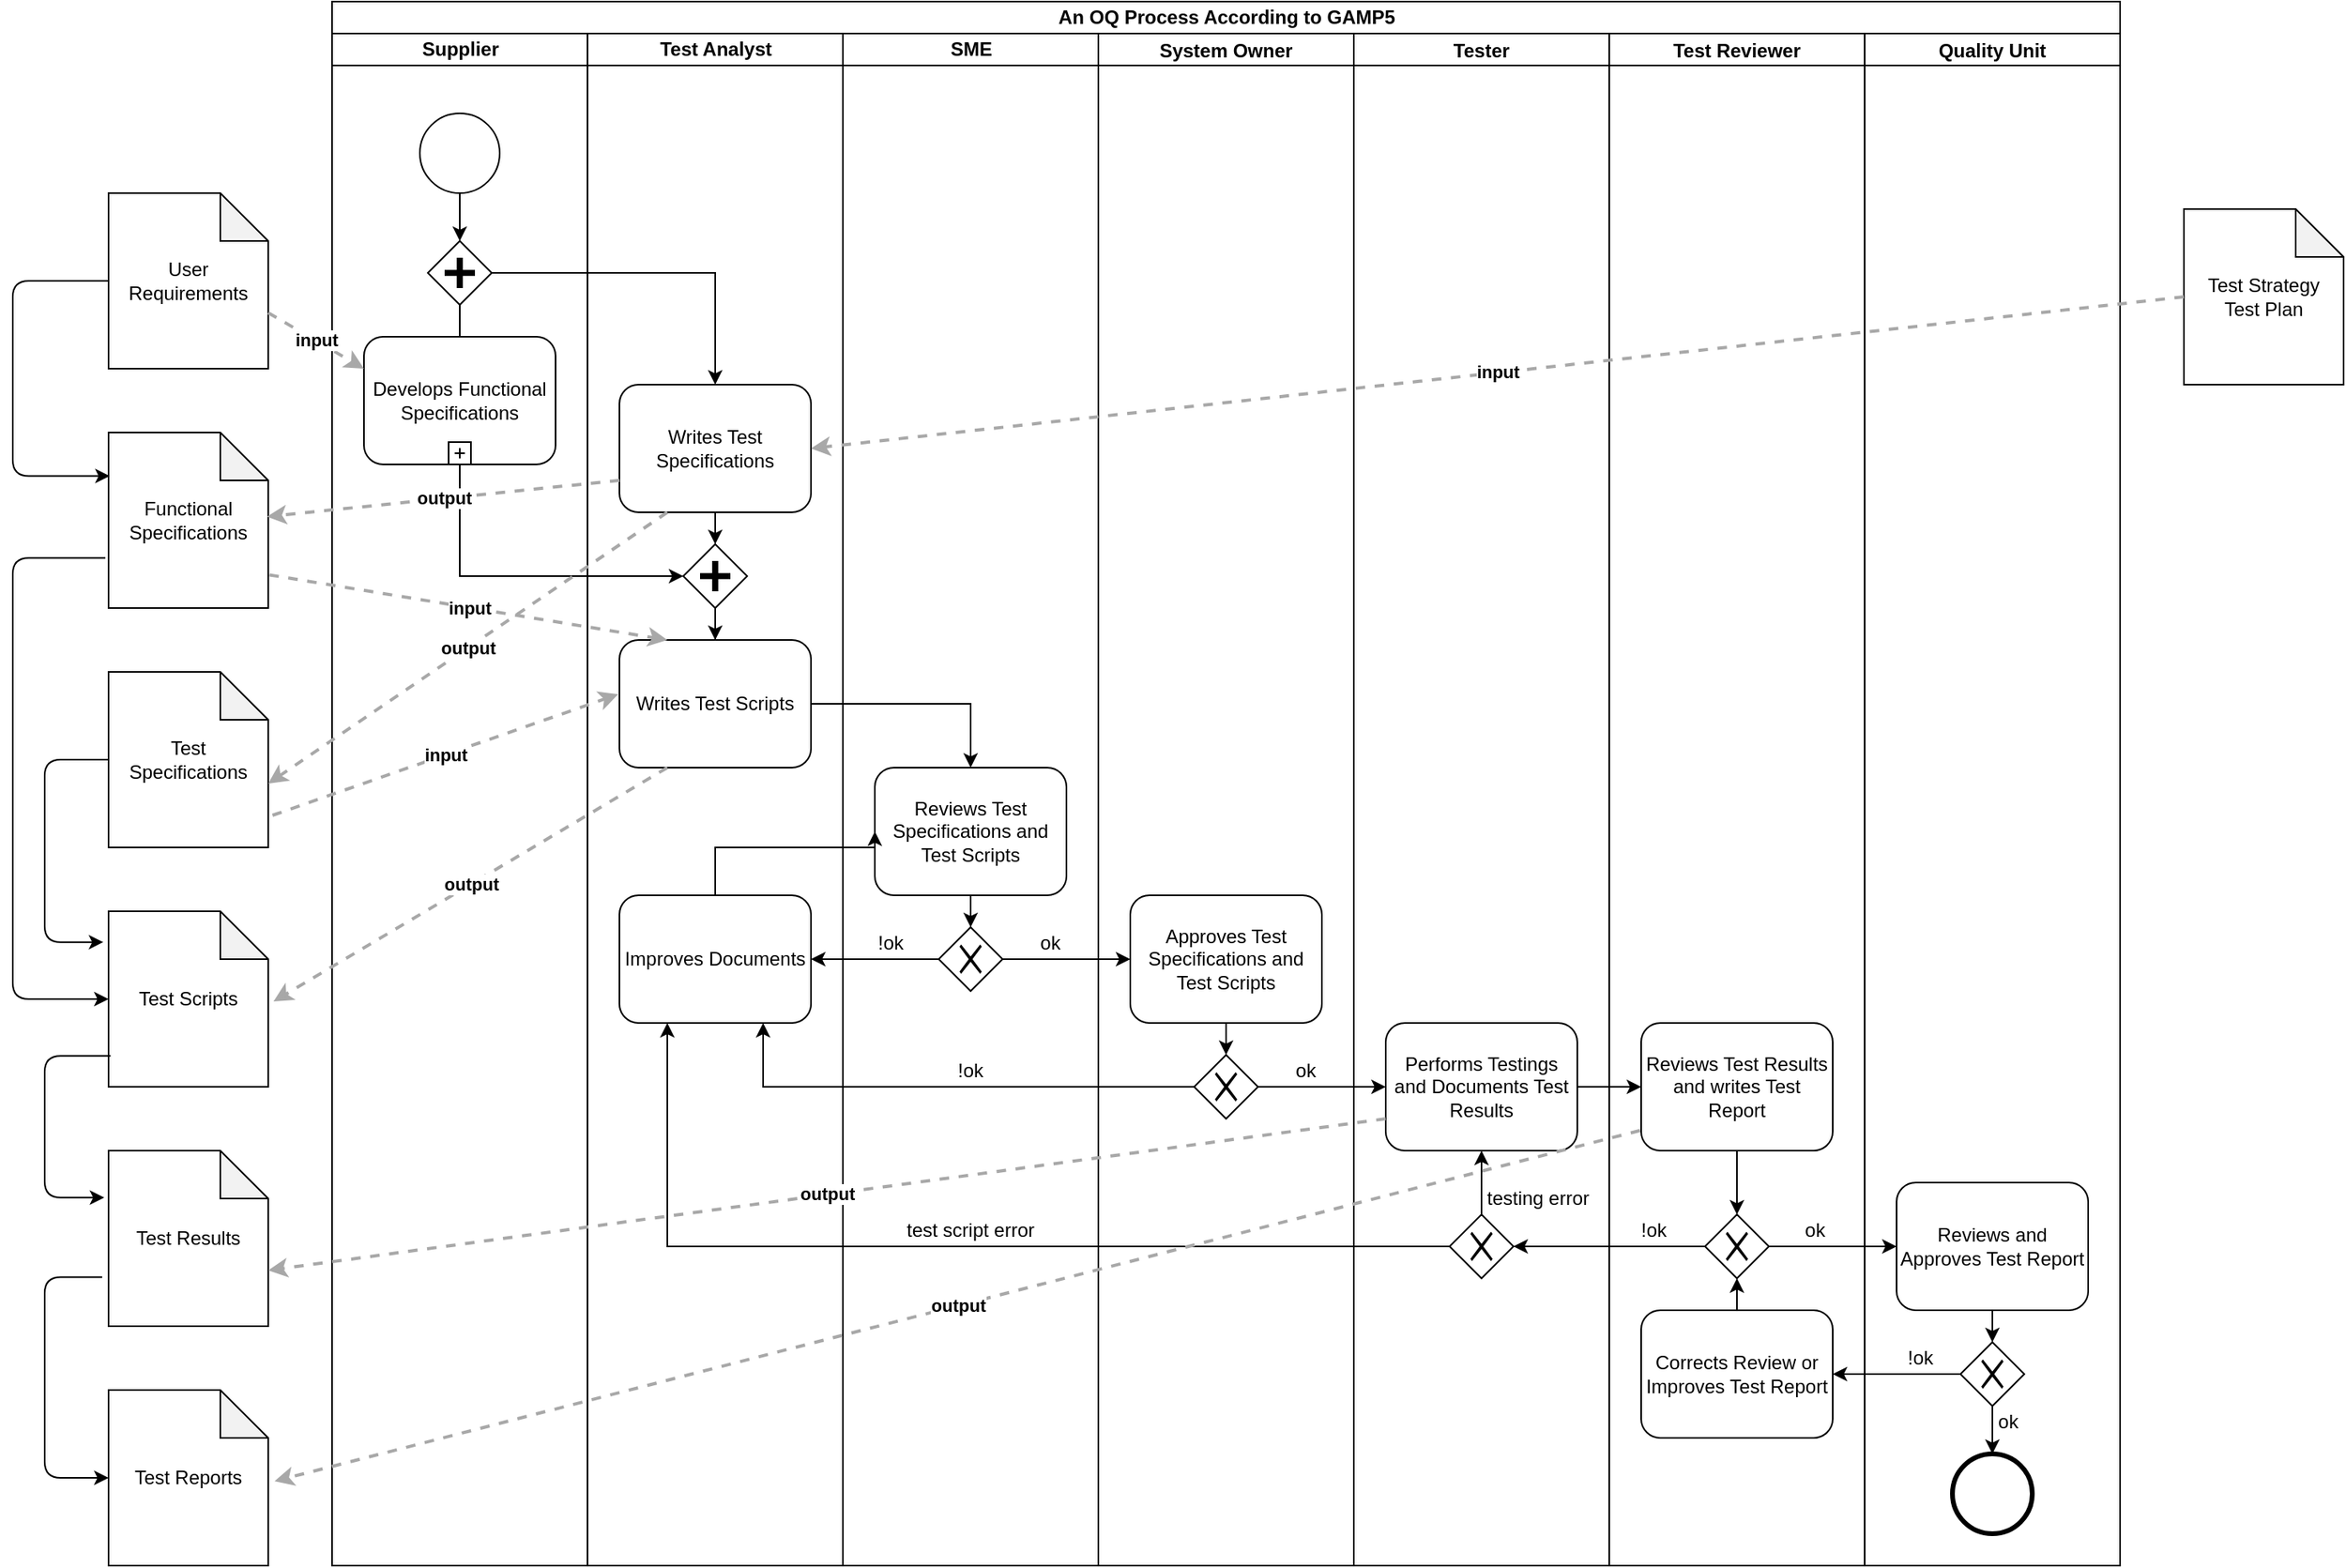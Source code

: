 <mxfile version="13.0.1" type="device"><diagram id="sQub4tKhYSegMkKwUIGm" name="Page-1"><mxGraphModel dx="1024" dy="592" grid="1" gridSize="10" guides="1" tooltips="1" connect="1" arrows="1" fold="1" page="1" pageScale="1" pageWidth="827" pageHeight="1169" math="0" shadow="0"><root><mxCell id="0"/><mxCell id="1" parent="0"/><mxCell id="os1-rkKG8U4TN4HvzMbt-12" value="An OQ Process According to GAMP5" style="swimlane;html=1;childLayout=stackLayout;resizeParent=1;resizeParentMax=0;startSize=20;" parent="1" vertex="1"><mxGeometry x="280" y="40" width="1120" height="980" as="geometry"/></mxCell><mxCell id="os1-rkKG8U4TN4HvzMbt-13" value="Supplier" style="swimlane;html=1;startSize=20;" parent="os1-rkKG8U4TN4HvzMbt-12" vertex="1"><mxGeometry y="20" width="160" height="960" as="geometry"/></mxCell><mxCell id="os1-rkKG8U4TN4HvzMbt-47" style="edgeStyle=orthogonalEdgeStyle;rounded=0;orthogonalLoop=1;jettySize=auto;html=1;exitX=0.5;exitY=1;exitDx=0;exitDy=0;entryX=0.5;entryY=0;entryDx=0;entryDy=0;" parent="os1-rkKG8U4TN4HvzMbt-13" source="os1-rkKG8U4TN4HvzMbt-45" edge="1"><mxGeometry relative="1" as="geometry"><mxPoint x="80" y="220" as="targetPoint"/></mxGeometry></mxCell><mxCell id="os1-rkKG8U4TN4HvzMbt-46" style="edgeStyle=orthogonalEdgeStyle;rounded=0;orthogonalLoop=1;jettySize=auto;html=1;entryX=0.5;entryY=0;entryDx=0;entryDy=0;" parent="os1-rkKG8U4TN4HvzMbt-13" source="os1-rkKG8U4TN4HvzMbt-42" target="os1-rkKG8U4TN4HvzMbt-45" edge="1"><mxGeometry relative="1" as="geometry"/></mxCell><mxCell id="os1-rkKG8U4TN4HvzMbt-42" value="" style="shape=mxgraph.bpmn.shape;html=1;verticalLabelPosition=bottom;labelBackgroundColor=#ffffff;verticalAlign=top;align=center;perimeter=ellipsePerimeter;outlineConnect=0;outline=standard;symbol=general;" parent="os1-rkKG8U4TN4HvzMbt-13" vertex="1"><mxGeometry x="55" y="50" width="50" height="50" as="geometry"/></mxCell><mxCell id="os1-rkKG8U4TN4HvzMbt-45" value="" style="shape=mxgraph.bpmn.shape;html=1;verticalLabelPosition=bottom;labelBackgroundColor=#ffffff;verticalAlign=top;align=center;perimeter=rhombusPerimeter;background=gateway;outlineConnect=0;outline=none;symbol=parallelGw;" parent="os1-rkKG8U4TN4HvzMbt-13" vertex="1"><mxGeometry x="60" y="130" width="40" height="40" as="geometry"/></mxCell><mxCell id="OOtf2sbLGcQamr6n1PJp-8" value="Develops Functional Specifications" style="html=1;whiteSpace=wrap;rounded=1;dropTarget=0;" parent="os1-rkKG8U4TN4HvzMbt-13" vertex="1"><mxGeometry x="20" y="190" width="120" height="80" as="geometry"/></mxCell><mxCell id="OOtf2sbLGcQamr6n1PJp-9" value="" style="html=1;shape=plus;outlineConnect=0;" parent="OOtf2sbLGcQamr6n1PJp-8" vertex="1"><mxGeometry x="0.5" y="1" width="14" height="14" relative="1" as="geometry"><mxPoint x="-7" y="-14" as="offset"/></mxGeometry></mxCell><mxCell id="os1-rkKG8U4TN4HvzMbt-14" value="Test Analyst" style="swimlane;html=1;startSize=20;" parent="os1-rkKG8U4TN4HvzMbt-12" vertex="1"><mxGeometry x="160" y="20" width="160" height="960" as="geometry"/></mxCell><mxCell id="os1-rkKG8U4TN4HvzMbt-51" style="edgeStyle=orthogonalEdgeStyle;rounded=0;orthogonalLoop=1;jettySize=auto;html=1;exitX=0.5;exitY=1;exitDx=0;exitDy=0;entryX=0.5;entryY=0;entryDx=0;entryDy=0;" parent="os1-rkKG8U4TN4HvzMbt-14" source="os1-rkKG8U4TN4HvzMbt-32" target="os1-rkKG8U4TN4HvzMbt-49" edge="1"><mxGeometry relative="1" as="geometry"/></mxCell><mxCell id="os1-rkKG8U4TN4HvzMbt-52" style="edgeStyle=orthogonalEdgeStyle;rounded=0;orthogonalLoop=1;jettySize=auto;html=1;entryX=0.5;entryY=0;entryDx=0;entryDy=0;" parent="os1-rkKG8U4TN4HvzMbt-14" source="os1-rkKG8U4TN4HvzMbt-49" target="os1-rkKG8U4TN4HvzMbt-41" edge="1"><mxGeometry relative="1" as="geometry"/></mxCell><mxCell id="os1-rkKG8U4TN4HvzMbt-41" value="Writes Test Scripts" style="shape=ext;rounded=1;html=1;whiteSpace=wrap;" parent="os1-rkKG8U4TN4HvzMbt-14" vertex="1"><mxGeometry x="20" y="380" width="120" height="80" as="geometry"/></mxCell><mxCell id="os1-rkKG8U4TN4HvzMbt-32" value="Writes Test Specifications" style="shape=ext;rounded=1;html=1;whiteSpace=wrap;" parent="os1-rkKG8U4TN4HvzMbt-14" vertex="1"><mxGeometry x="20" y="220" width="120" height="80" as="geometry"/></mxCell><mxCell id="os1-rkKG8U4TN4HvzMbt-49" value="" style="shape=mxgraph.bpmn.shape;html=1;verticalLabelPosition=bottom;labelBackgroundColor=#ffffff;verticalAlign=top;align=center;perimeter=rhombusPerimeter;background=gateway;outlineConnect=0;outline=none;symbol=parallelGw;" parent="os1-rkKG8U4TN4HvzMbt-14" vertex="1"><mxGeometry x="60" y="320" width="40" height="40" as="geometry"/></mxCell><mxCell id="os1-rkKG8U4TN4HvzMbt-71" value="Improves Documents" style="shape=ext;rounded=1;html=1;whiteSpace=wrap;" parent="os1-rkKG8U4TN4HvzMbt-14" vertex="1"><mxGeometry x="20" y="540" width="120" height="80" as="geometry"/></mxCell><mxCell id="os1-rkKG8U4TN4HvzMbt-15" value="SME" style="swimlane;html=1;startSize=20;" parent="os1-rkKG8U4TN4HvzMbt-12" vertex="1"><mxGeometry x="320" y="20" width="160" height="960" as="geometry"/></mxCell><mxCell id="os1-rkKG8U4TN4HvzMbt-69" style="edgeStyle=orthogonalEdgeStyle;rounded=0;orthogonalLoop=1;jettySize=auto;html=1;exitX=0.5;exitY=1;exitDx=0;exitDy=0;entryX=0.5;entryY=0;entryDx=0;entryDy=0;" parent="os1-rkKG8U4TN4HvzMbt-15" source="os1-rkKG8U4TN4HvzMbt-53" target="os1-rkKG8U4TN4HvzMbt-67" edge="1"><mxGeometry relative="1" as="geometry"/></mxCell><mxCell id="os1-rkKG8U4TN4HvzMbt-75" value="!ok" style="text;html=1;strokeColor=none;fillColor=none;align=center;verticalAlign=middle;whiteSpace=wrap;rounded=0;" parent="os1-rkKG8U4TN4HvzMbt-15" vertex="1"><mxGeometry x="10" y="560" width="40" height="20" as="geometry"/></mxCell><mxCell id="os1-rkKG8U4TN4HvzMbt-53" value="Reviews Test Specifications and Test Scripts" style="shape=ext;rounded=1;html=1;whiteSpace=wrap;" parent="os1-rkKG8U4TN4HvzMbt-15" vertex="1"><mxGeometry x="20" y="460" width="120" height="80" as="geometry"/></mxCell><mxCell id="os1-rkKG8U4TN4HvzMbt-67" value="" style="shape=mxgraph.bpmn.shape;html=1;verticalLabelPosition=bottom;labelBackgroundColor=#ffffff;verticalAlign=top;align=center;perimeter=rhombusPerimeter;background=gateway;outlineConnect=0;outline=none;symbol=exclusiveGw;" parent="os1-rkKG8U4TN4HvzMbt-15" vertex="1"><mxGeometry x="60" y="560" width="40" height="40" as="geometry"/></mxCell><mxCell id="os1-rkKG8U4TN4HvzMbt-80" value="!ok" style="text;html=1;strokeColor=none;fillColor=none;align=center;verticalAlign=middle;whiteSpace=wrap;rounded=0;" parent="os1-rkKG8U4TN4HvzMbt-15" vertex="1"><mxGeometry x="60" y="640" width="40" height="20" as="geometry"/></mxCell><mxCell id="os1-rkKG8U4TN4HvzMbt-93" value="test script error" style="text;html=1;strokeColor=none;fillColor=none;align=center;verticalAlign=middle;whiteSpace=wrap;rounded=0;" parent="os1-rkKG8U4TN4HvzMbt-15" vertex="1"><mxGeometry x="30" y="740" width="100" height="20" as="geometry"/></mxCell><mxCell id="os1-rkKG8U4TN4HvzMbt-74" value="ok" style="text;html=1;strokeColor=none;fillColor=none;align=center;verticalAlign=middle;whiteSpace=wrap;rounded=0;" parent="os1-rkKG8U4TN4HvzMbt-15" vertex="1"><mxGeometry x="110" y="560" width="40" height="20" as="geometry"/></mxCell><mxCell id="os1-rkKG8U4TN4HvzMbt-17" value="System Owner" style="swimlane;startSize=20;" parent="os1-rkKG8U4TN4HvzMbt-12" vertex="1"><mxGeometry x="480" y="20" width="160" height="960" as="geometry"/></mxCell><mxCell id="os1-rkKG8U4TN4HvzMbt-78" style="edgeStyle=orthogonalEdgeStyle;rounded=0;orthogonalLoop=1;jettySize=auto;html=1;exitX=0.5;exitY=1;exitDx=0;exitDy=0;entryX=0.5;entryY=0;entryDx=0;entryDy=0;" parent="os1-rkKG8U4TN4HvzMbt-17" source="os1-rkKG8U4TN4HvzMbt-55" target="os1-rkKG8U4TN4HvzMbt-77" edge="1"><mxGeometry relative="1" as="geometry"/></mxCell><mxCell id="os1-rkKG8U4TN4HvzMbt-77" value="" style="shape=mxgraph.bpmn.shape;html=1;verticalLabelPosition=bottom;labelBackgroundColor=#ffffff;verticalAlign=top;align=center;perimeter=rhombusPerimeter;background=gateway;outlineConnect=0;outline=none;symbol=exclusiveGw;" parent="os1-rkKG8U4TN4HvzMbt-17" vertex="1"><mxGeometry x="60" y="640" width="40" height="40" as="geometry"/></mxCell><mxCell id="os1-rkKG8U4TN4HvzMbt-55" value="Approves Test Specifications and Test Scripts" style="shape=ext;rounded=1;html=1;whiteSpace=wrap;" parent="os1-rkKG8U4TN4HvzMbt-17" vertex="1"><mxGeometry x="20" y="540" width="120" height="80" as="geometry"/></mxCell><mxCell id="os1-rkKG8U4TN4HvzMbt-82" value="ok" style="text;html=1;strokeColor=none;fillColor=none;align=center;verticalAlign=middle;whiteSpace=wrap;rounded=0;" parent="os1-rkKG8U4TN4HvzMbt-17" vertex="1"><mxGeometry x="110" y="640" width="40" height="20" as="geometry"/></mxCell><mxCell id="os1-rkKG8U4TN4HvzMbt-20" value="Tester" style="swimlane;startSize=20;" parent="os1-rkKG8U4TN4HvzMbt-12" vertex="1"><mxGeometry x="640" y="20" width="160" height="960" as="geometry"/></mxCell><mxCell id="os1-rkKG8U4TN4HvzMbt-90" style="edgeStyle=orthogonalEdgeStyle;rounded=0;orthogonalLoop=1;jettySize=auto;html=1;entryX=0.5;entryY=1;entryDx=0;entryDy=0;" parent="os1-rkKG8U4TN4HvzMbt-20" source="os1-rkKG8U4TN4HvzMbt-85" target="os1-rkKG8U4TN4HvzMbt-57" edge="1"><mxGeometry relative="1" as="geometry"/></mxCell><mxCell id="os1-rkKG8U4TN4HvzMbt-85" value="" style="shape=mxgraph.bpmn.shape;html=1;verticalLabelPosition=bottom;labelBackgroundColor=#ffffff;verticalAlign=top;align=center;perimeter=rhombusPerimeter;background=gateway;outlineConnect=0;outline=none;symbol=exclusiveGw;" parent="os1-rkKG8U4TN4HvzMbt-20" vertex="1"><mxGeometry x="60" y="740" width="40" height="40" as="geometry"/></mxCell><mxCell id="os1-rkKG8U4TN4HvzMbt-57" value="Performs Testings and Documents Test Results" style="shape=ext;rounded=1;html=1;whiteSpace=wrap;" parent="os1-rkKG8U4TN4HvzMbt-20" vertex="1"><mxGeometry x="20" y="620" width="120" height="80" as="geometry"/></mxCell><mxCell id="os1-rkKG8U4TN4HvzMbt-91" value="testing error" style="text;html=1;strokeColor=none;fillColor=none;align=center;verticalAlign=middle;whiteSpace=wrap;rounded=0;" parent="os1-rkKG8U4TN4HvzMbt-20" vertex="1"><mxGeometry x="80" y="720" width="71" height="20" as="geometry"/></mxCell><mxCell id="os1-rkKG8U4TN4HvzMbt-25" value="Test Reviewer" style="swimlane;startSize=20;" parent="os1-rkKG8U4TN4HvzMbt-12" vertex="1"><mxGeometry x="800" y="20" width="160" height="960" as="geometry"/></mxCell><mxCell id="os1-rkKG8U4TN4HvzMbt-84" style="edgeStyle=orthogonalEdgeStyle;rounded=0;orthogonalLoop=1;jettySize=auto;html=1;entryX=0.5;entryY=0;entryDx=0;entryDy=0;" parent="os1-rkKG8U4TN4HvzMbt-25" source="os1-rkKG8U4TN4HvzMbt-64" target="os1-rkKG8U4TN4HvzMbt-83" edge="1"><mxGeometry relative="1" as="geometry"/></mxCell><mxCell id="os1-rkKG8U4TN4HvzMbt-102" style="edgeStyle=orthogonalEdgeStyle;rounded=0;orthogonalLoop=1;jettySize=auto;html=1;exitX=0.5;exitY=0;exitDx=0;exitDy=0;entryX=0.5;entryY=1;entryDx=0;entryDy=0;" parent="os1-rkKG8U4TN4HvzMbt-25" source="os1-rkKG8U4TN4HvzMbt-100" target="os1-rkKG8U4TN4HvzMbt-83" edge="1"><mxGeometry relative="1" as="geometry"/></mxCell><mxCell id="os1-rkKG8U4TN4HvzMbt-94" value="!ok" style="text;html=1;strokeColor=none;fillColor=none;align=center;verticalAlign=middle;whiteSpace=wrap;rounded=0;" parent="os1-rkKG8U4TN4HvzMbt-25" vertex="1"><mxGeometry x="8" y="740" width="40" height="20" as="geometry"/></mxCell><mxCell id="os1-rkKG8U4TN4HvzMbt-64" value="Reviews Test Results and writes Test Report" style="shape=ext;rounded=1;html=1;whiteSpace=wrap;" parent="os1-rkKG8U4TN4HvzMbt-25" vertex="1"><mxGeometry x="20" y="620" width="120" height="80" as="geometry"/></mxCell><mxCell id="os1-rkKG8U4TN4HvzMbt-83" value="" style="shape=mxgraph.bpmn.shape;html=1;verticalLabelPosition=bottom;labelBackgroundColor=#ffffff;verticalAlign=top;align=center;perimeter=rhombusPerimeter;background=gateway;outlineConnect=0;outline=none;symbol=exclusiveGw;" parent="os1-rkKG8U4TN4HvzMbt-25" vertex="1"><mxGeometry x="60" y="740" width="40" height="40" as="geometry"/></mxCell><mxCell id="os1-rkKG8U4TN4HvzMbt-100" value="Corrects Review or Improves Test Report" style="shape=ext;rounded=1;html=1;whiteSpace=wrap;" parent="os1-rkKG8U4TN4HvzMbt-25" vertex="1"><mxGeometry x="20" y="800" width="120" height="80" as="geometry"/></mxCell><mxCell id="os1-rkKG8U4TN4HvzMbt-88" value="ok" style="text;html=1;strokeColor=none;fillColor=none;align=center;verticalAlign=middle;whiteSpace=wrap;rounded=0;" parent="os1-rkKG8U4TN4HvzMbt-25" vertex="1"><mxGeometry x="109" y="740" width="40" height="20" as="geometry"/></mxCell><mxCell id="os1-rkKG8U4TN4HvzMbt-26" value="Quality Unit" style="swimlane;startSize=20;" parent="os1-rkKG8U4TN4HvzMbt-12" vertex="1"><mxGeometry x="960" y="20" width="160" height="960" as="geometry"/></mxCell><mxCell id="os1-rkKG8U4TN4HvzMbt-96" style="edgeStyle=orthogonalEdgeStyle;rounded=0;orthogonalLoop=1;jettySize=auto;html=1;exitX=0.5;exitY=1;exitDx=0;exitDy=0;entryX=0.5;entryY=0;entryDx=0;entryDy=0;" parent="os1-rkKG8U4TN4HvzMbt-26" source="os1-rkKG8U4TN4HvzMbt-66" target="os1-rkKG8U4TN4HvzMbt-95" edge="1"><mxGeometry relative="1" as="geometry"/></mxCell><mxCell id="os1-rkKG8U4TN4HvzMbt-98" style="edgeStyle=orthogonalEdgeStyle;rounded=0;orthogonalLoop=1;jettySize=auto;html=1;entryX=0.5;entryY=0;entryDx=0;entryDy=0;" parent="os1-rkKG8U4TN4HvzMbt-26" source="os1-rkKG8U4TN4HvzMbt-95" target="os1-rkKG8U4TN4HvzMbt-97" edge="1"><mxGeometry relative="1" as="geometry"/></mxCell><mxCell id="os1-rkKG8U4TN4HvzMbt-113" value="!ok" style="text;html=1;strokeColor=none;fillColor=none;align=center;verticalAlign=middle;whiteSpace=wrap;rounded=0;" parent="os1-rkKG8U4TN4HvzMbt-26" vertex="1"><mxGeometry x="15" y="820" width="40" height="20" as="geometry"/></mxCell><mxCell id="os1-rkKG8U4TN4HvzMbt-97" value="" style="shape=mxgraph.bpmn.shape;html=1;verticalLabelPosition=bottom;labelBackgroundColor=#ffffff;verticalAlign=top;align=center;perimeter=ellipsePerimeter;outlineConnect=0;outline=end;symbol=general;" parent="os1-rkKG8U4TN4HvzMbt-26" vertex="1"><mxGeometry x="55" y="890" width="50" height="50" as="geometry"/></mxCell><mxCell id="os1-rkKG8U4TN4HvzMbt-66" value="Reviews and Approves Test Report" style="shape=ext;rounded=1;html=1;whiteSpace=wrap;" parent="os1-rkKG8U4TN4HvzMbt-26" vertex="1"><mxGeometry x="20" y="720" width="120" height="80" as="geometry"/></mxCell><mxCell id="os1-rkKG8U4TN4HvzMbt-95" value="" style="shape=mxgraph.bpmn.shape;html=1;verticalLabelPosition=bottom;labelBackgroundColor=#ffffff;verticalAlign=top;align=center;perimeter=rhombusPerimeter;background=gateway;outlineConnect=0;outline=none;symbol=exclusiveGw;" parent="os1-rkKG8U4TN4HvzMbt-26" vertex="1"><mxGeometry x="60" y="820" width="40" height="40" as="geometry"/></mxCell><mxCell id="os1-rkKG8U4TN4HvzMbt-112" value="ok" style="text;html=1;strokeColor=none;fillColor=none;align=center;verticalAlign=middle;whiteSpace=wrap;rounded=0;" parent="os1-rkKG8U4TN4HvzMbt-26" vertex="1"><mxGeometry x="70" y="860" width="40" height="20" as="geometry"/></mxCell><mxCell id="os1-rkKG8U4TN4HvzMbt-48" style="edgeStyle=orthogonalEdgeStyle;rounded=0;orthogonalLoop=1;jettySize=auto;html=1;entryX=0.5;entryY=0;entryDx=0;entryDy=0;" parent="os1-rkKG8U4TN4HvzMbt-12" source="os1-rkKG8U4TN4HvzMbt-45" target="os1-rkKG8U4TN4HvzMbt-32" edge="1"><mxGeometry relative="1" as="geometry"/></mxCell><mxCell id="os1-rkKG8U4TN4HvzMbt-50" style="edgeStyle=orthogonalEdgeStyle;rounded=0;orthogonalLoop=1;jettySize=auto;html=1;entryX=0;entryY=0.5;entryDx=0;entryDy=0;exitX=0.5;exitY=1;exitDx=0;exitDy=0;" parent="os1-rkKG8U4TN4HvzMbt-12" source="OOtf2sbLGcQamr6n1PJp-9" target="os1-rkKG8U4TN4HvzMbt-49" edge="1"><mxGeometry relative="1" as="geometry"><mxPoint x="80" y="320" as="sourcePoint"/></mxGeometry></mxCell><mxCell id="os1-rkKG8U4TN4HvzMbt-65" style="edgeStyle=orthogonalEdgeStyle;rounded=0;orthogonalLoop=1;jettySize=auto;html=1;entryX=0;entryY=0.5;entryDx=0;entryDy=0;" parent="os1-rkKG8U4TN4HvzMbt-12" source="os1-rkKG8U4TN4HvzMbt-57" target="os1-rkKG8U4TN4HvzMbt-64" edge="1"><mxGeometry relative="1" as="geometry"/></mxCell><mxCell id="os1-rkKG8U4TN4HvzMbt-68" style="edgeStyle=orthogonalEdgeStyle;rounded=0;orthogonalLoop=1;jettySize=auto;html=1;entryX=0.5;entryY=0;entryDx=0;entryDy=0;" parent="os1-rkKG8U4TN4HvzMbt-12" source="os1-rkKG8U4TN4HvzMbt-41" target="os1-rkKG8U4TN4HvzMbt-53" edge="1"><mxGeometry relative="1" as="geometry"/></mxCell><mxCell id="os1-rkKG8U4TN4HvzMbt-70" style="edgeStyle=orthogonalEdgeStyle;rounded=0;orthogonalLoop=1;jettySize=auto;html=1;entryX=0;entryY=0.5;entryDx=0;entryDy=0;" parent="os1-rkKG8U4TN4HvzMbt-12" source="os1-rkKG8U4TN4HvzMbt-67" target="os1-rkKG8U4TN4HvzMbt-55" edge="1"><mxGeometry relative="1" as="geometry"/></mxCell><mxCell id="os1-rkKG8U4TN4HvzMbt-72" style="edgeStyle=orthogonalEdgeStyle;rounded=0;orthogonalLoop=1;jettySize=auto;html=1;entryX=1;entryY=0.5;entryDx=0;entryDy=0;" parent="os1-rkKG8U4TN4HvzMbt-12" source="os1-rkKG8U4TN4HvzMbt-67" target="os1-rkKG8U4TN4HvzMbt-71" edge="1"><mxGeometry relative="1" as="geometry"/></mxCell><mxCell id="os1-rkKG8U4TN4HvzMbt-73" style="edgeStyle=orthogonalEdgeStyle;rounded=0;orthogonalLoop=1;jettySize=auto;html=1;entryX=0;entryY=0.5;entryDx=0;entryDy=0;" parent="os1-rkKG8U4TN4HvzMbt-12" source="os1-rkKG8U4TN4HvzMbt-71" target="os1-rkKG8U4TN4HvzMbt-53" edge="1"><mxGeometry relative="1" as="geometry"><Array as="points"><mxPoint x="240" y="530"/></Array></mxGeometry></mxCell><mxCell id="os1-rkKG8U4TN4HvzMbt-81" style="edgeStyle=orthogonalEdgeStyle;rounded=0;orthogonalLoop=1;jettySize=auto;html=1;entryX=0;entryY=0.5;entryDx=0;entryDy=0;" parent="os1-rkKG8U4TN4HvzMbt-12" source="os1-rkKG8U4TN4HvzMbt-77" target="os1-rkKG8U4TN4HvzMbt-57" edge="1"><mxGeometry relative="1" as="geometry"/></mxCell><mxCell id="os1-rkKG8U4TN4HvzMbt-87" style="edgeStyle=orthogonalEdgeStyle;rounded=0;orthogonalLoop=1;jettySize=auto;html=1;entryX=0;entryY=0.5;entryDx=0;entryDy=0;" parent="os1-rkKG8U4TN4HvzMbt-12" source="os1-rkKG8U4TN4HvzMbt-83" target="os1-rkKG8U4TN4HvzMbt-66" edge="1"><mxGeometry relative="1" as="geometry"/></mxCell><mxCell id="os1-rkKG8U4TN4HvzMbt-89" style="edgeStyle=orthogonalEdgeStyle;rounded=0;orthogonalLoop=1;jettySize=auto;html=1;entryX=1;entryY=0.5;entryDx=0;entryDy=0;" parent="os1-rkKG8U4TN4HvzMbt-12" source="os1-rkKG8U4TN4HvzMbt-83" target="os1-rkKG8U4TN4HvzMbt-85" edge="1"><mxGeometry relative="1" as="geometry"/></mxCell><mxCell id="os1-rkKG8U4TN4HvzMbt-92" style="edgeStyle=orthogonalEdgeStyle;rounded=0;orthogonalLoop=1;jettySize=auto;html=1;entryX=0.25;entryY=1;entryDx=0;entryDy=0;" parent="os1-rkKG8U4TN4HvzMbt-12" source="os1-rkKG8U4TN4HvzMbt-85" target="os1-rkKG8U4TN4HvzMbt-71" edge="1"><mxGeometry relative="1" as="geometry"/></mxCell><mxCell id="os1-rkKG8U4TN4HvzMbt-101" style="edgeStyle=orthogonalEdgeStyle;rounded=0;orthogonalLoop=1;jettySize=auto;html=1;entryX=1;entryY=0.5;entryDx=0;entryDy=0;" parent="os1-rkKG8U4TN4HvzMbt-12" source="os1-rkKG8U4TN4HvzMbt-95" target="os1-rkKG8U4TN4HvzMbt-100" edge="1"><mxGeometry relative="1" as="geometry"/></mxCell><mxCell id="os1-rkKG8U4TN4HvzMbt-79" style="edgeStyle=orthogonalEdgeStyle;rounded=0;orthogonalLoop=1;jettySize=auto;html=1;entryX=0.75;entryY=1;entryDx=0;entryDy=0;" parent="os1-rkKG8U4TN4HvzMbt-12" source="os1-rkKG8U4TN4HvzMbt-77" target="os1-rkKG8U4TN4HvzMbt-71" edge="1"><mxGeometry relative="1" as="geometry"><mxPoint x="240" y="690" as="targetPoint"/></mxGeometry></mxCell><mxCell id="os1-rkKG8U4TN4HvzMbt-34" value="User Requirements" style="shape=note;whiteSpace=wrap;html=1;backgroundOutline=1;darkOpacity=0.05;" parent="1" vertex="1"><mxGeometry x="140" y="160" width="100" height="110" as="geometry"/></mxCell><mxCell id="os1-rkKG8U4TN4HvzMbt-37" value="Test Specifications" style="shape=note;whiteSpace=wrap;html=1;backgroundOutline=1;darkOpacity=0.05;" parent="1" vertex="1"><mxGeometry x="140" y="460" width="100" height="110" as="geometry"/></mxCell><mxCell id="os1-rkKG8U4TN4HvzMbt-38" value="Test Scripts" style="shape=note;whiteSpace=wrap;html=1;backgroundOutline=1;darkOpacity=0.05;" parent="1" vertex="1"><mxGeometry x="140" y="610" width="100" height="110" as="geometry"/></mxCell><mxCell id="os1-rkKG8U4TN4HvzMbt-39" value="Test Results" style="shape=note;whiteSpace=wrap;html=1;backgroundOutline=1;darkOpacity=0.05;" parent="1" vertex="1"><mxGeometry x="140" y="760" width="100" height="110" as="geometry"/></mxCell><mxCell id="os1-rkKG8U4TN4HvzMbt-40" value="Test Reports" style="shape=note;whiteSpace=wrap;html=1;backgroundOutline=1;darkOpacity=0.05;" parent="1" vertex="1"><mxGeometry x="140" y="910" width="100" height="110" as="geometry"/></mxCell><mxCell id="os1-rkKG8U4TN4HvzMbt-103" value="&lt;div style=&quot;text-align: left&quot;&gt;&lt;div style=&quot;text-align: center&quot;&gt;&lt;b&gt;input&lt;/b&gt;&lt;/div&gt;&lt;/div&gt;" style="edgeStyle=none;rounded=0;html=1;entryX=0;entryY=0.25;jettySize=auto;orthogonalLoop=1;strokeColor=#A8A8A8;strokeWidth=2;fontColor=#000000;jumpStyle=none;dashed=1;entryDx=0;entryDy=0;exitX=0;exitY=0;exitDx=100;exitDy=75;exitPerimeter=0;" parent="1" source="os1-rkKG8U4TN4HvzMbt-34" target="OOtf2sbLGcQamr6n1PJp-8" edge="1"><mxGeometry width="200" relative="1" as="geometry"><mxPoint x="150" y="160" as="sourcePoint"/><mxPoint x="330" y="280" as="targetPoint"/></mxGeometry></mxCell><mxCell id="os1-rkKG8U4TN4HvzMbt-108" value="&lt;div style=&quot;text-align: left&quot;&gt;&lt;div style=&quot;text-align: center&quot;&gt;&lt;b&gt;output&lt;/b&gt;&lt;/div&gt;&lt;/div&gt;" style="edgeStyle=none;rounded=0;html=1;entryX=0;entryY=0;jettySize=auto;orthogonalLoop=1;strokeColor=#A8A8A8;strokeWidth=2;fontColor=#000000;jumpStyle=none;dashed=1;exitX=0;exitY=0.75;exitDx=0;exitDy=0;entryDx=100;entryDy=75;entryPerimeter=0;" parent="1" source="os1-rkKG8U4TN4HvzMbt-57" target="os1-rkKG8U4TN4HvzMbt-39" edge="1"><mxGeometry width="200" relative="1" as="geometry"><mxPoint x="550" y="790" as="sourcePoint"/><mxPoint x="750" y="790" as="targetPoint"/></mxGeometry></mxCell><mxCell id="os1-rkKG8U4TN4HvzMbt-109" value="&lt;div style=&quot;text-align: left&quot;&gt;&lt;div style=&quot;text-align: center&quot;&gt;&lt;b&gt;output&lt;/b&gt;&lt;/div&gt;&lt;/div&gt;" style="edgeStyle=none;rounded=0;html=1;entryX=1.04;entryY=0.519;jettySize=auto;orthogonalLoop=1;strokeColor=#A8A8A8;strokeWidth=2;fontColor=#000000;jumpStyle=none;dashed=1;exitX=-0.006;exitY=0.842;exitDx=0;exitDy=0;exitPerimeter=0;entryDx=0;entryDy=0;entryPerimeter=0;" parent="1" source="os1-rkKG8U4TN4HvzMbt-64" target="os1-rkKG8U4TN4HvzMbt-40" edge="1"><mxGeometry width="200" relative="1" as="geometry"><mxPoint x="550" y="790" as="sourcePoint"/><mxPoint x="750" y="790" as="targetPoint"/></mxGeometry></mxCell><mxCell id="os1-rkKG8U4TN4HvzMbt-106" value="&lt;div style=&quot;text-align: left&quot;&gt;&lt;div style=&quot;text-align: center&quot;&gt;&lt;b&gt;output&lt;/b&gt;&lt;/div&gt;&lt;/div&gt;" style="edgeStyle=none;rounded=0;html=1;entryX=0;entryY=0;jettySize=auto;orthogonalLoop=1;strokeColor=#A8A8A8;strokeWidth=2;fontColor=#000000;jumpStyle=none;dashed=1;entryDx=100;entryDy=70;entryPerimeter=0;exitX=0.25;exitY=1;exitDx=0;exitDy=0;" parent="1" source="os1-rkKG8U4TN4HvzMbt-32" target="os1-rkKG8U4TN4HvzMbt-37" edge="1"><mxGeometry width="200" relative="1" as="geometry"><mxPoint x="490" y="360" as="sourcePoint"/><mxPoint x="690" y="360" as="targetPoint"/></mxGeometry></mxCell><mxCell id="os1-rkKG8U4TN4HvzMbt-107" value="&lt;div style=&quot;text-align: left&quot;&gt;&lt;div style=&quot;text-align: center&quot;&gt;&lt;b&gt;output&lt;/b&gt;&lt;/div&gt;&lt;/div&gt;" style="edgeStyle=none;rounded=0;html=1;entryX=1.033;entryY=0.514;jettySize=auto;orthogonalLoop=1;strokeColor=#A8A8A8;strokeWidth=2;fontColor=#000000;jumpStyle=none;dashed=1;entryDx=0;entryDy=0;entryPerimeter=0;exitX=0.25;exitY=1;exitDx=0;exitDy=0;" parent="1" source="os1-rkKG8U4TN4HvzMbt-41" target="os1-rkKG8U4TN4HvzMbt-38" edge="1"><mxGeometry width="200" relative="1" as="geometry"><mxPoint x="460" y="509.5" as="sourcePoint"/><mxPoint x="660" y="509.5" as="targetPoint"/></mxGeometry></mxCell><mxCell id="OOtf2sbLGcQamr6n1PJp-1" value="Functional Specifications" style="shape=note;whiteSpace=wrap;html=1;backgroundOutline=1;darkOpacity=0.05;" parent="1" vertex="1"><mxGeometry x="140" y="310" width="100" height="110" as="geometry"/></mxCell><mxCell id="OOtf2sbLGcQamr6n1PJp-3" value="&lt;div style=&quot;text-align: left&quot;&gt;&lt;div style=&quot;text-align: center&quot;&gt;&lt;b&gt;output&lt;/b&gt;&lt;/div&gt;&lt;/div&gt;" style="edgeStyle=none;rounded=0;html=1;entryX=0.993;entryY=0.479;jettySize=auto;orthogonalLoop=1;strokeColor=#A8A8A8;strokeWidth=2;fontColor=#000000;jumpStyle=none;dashed=1;entryDx=0;entryDy=0;entryPerimeter=0;exitX=0;exitY=0.75;exitDx=0;exitDy=0;" parent="1" source="os1-rkKG8U4TN4HvzMbt-32" target="OOtf2sbLGcQamr6n1PJp-1" edge="1"><mxGeometry width="200" relative="1" as="geometry"><mxPoint x="300" y="340" as="sourcePoint"/><mxPoint x="160.7" y="611.68" as="targetPoint"/></mxGeometry></mxCell><mxCell id="OOtf2sbLGcQamr6n1PJp-6" value="&lt;div style=&quot;text-align: left&quot;&gt;&lt;div style=&quot;text-align: center&quot;&gt;&lt;b&gt;input&lt;/b&gt;&lt;/div&gt;&lt;/div&gt;" style="edgeStyle=none;rounded=0;html=1;entryX=0.25;entryY=0;jettySize=auto;orthogonalLoop=1;strokeColor=#A8A8A8;strokeWidth=2;fontColor=#000000;jumpStyle=none;dashed=1;entryDx=0;entryDy=0;exitX=1.007;exitY=0.811;exitDx=0;exitDy=0;exitPerimeter=0;" parent="1" source="OOtf2sbLGcQamr6n1PJp-1" target="os1-rkKG8U4TN4HvzMbt-41" edge="1"><mxGeometry width="200" relative="1" as="geometry"><mxPoint x="160" y="625" as="sourcePoint"/><mxPoint x="470" y="500" as="targetPoint"/></mxGeometry></mxCell><mxCell id="OOtf2sbLGcQamr6n1PJp-7" value="&lt;div style=&quot;text-align: left&quot;&gt;&lt;div style=&quot;text-align: center&quot;&gt;&lt;b&gt;input&lt;/b&gt;&lt;/div&gt;&lt;/div&gt;" style="edgeStyle=none;rounded=0;html=1;entryX=-0.006;entryY=0.425;jettySize=auto;orthogonalLoop=1;strokeColor=#A8A8A8;strokeWidth=2;fontColor=#000000;jumpStyle=none;dashed=1;entryDx=0;entryDy=0;exitX=1.027;exitY=0.817;exitDx=0;exitDy=0;exitPerimeter=0;entryPerimeter=0;" parent="1" source="os1-rkKG8U4TN4HvzMbt-37" target="os1-rkKG8U4TN4HvzMbt-41" edge="1"><mxGeometry width="200" relative="1" as="geometry"><mxPoint x="160.7" y="387.32" as="sourcePoint"/><mxPoint x="468.68" y="490" as="targetPoint"/></mxGeometry></mxCell><mxCell id="UdG-Bunj4GCHyjQKZvQL-3" value="" style="edgeStyle=elbowEdgeStyle;elbow=horizontal;endArrow=classic;html=1;exitX=0;exitY=0.5;exitDx=0;exitDy=0;exitPerimeter=0;entryX=0.007;entryY=0.248;entryDx=0;entryDy=0;entryPerimeter=0;" parent="1" source="os1-rkKG8U4TN4HvzMbt-34" target="OOtf2sbLGcQamr6n1PJp-1" edge="1"><mxGeometry width="50" height="50" relative="1" as="geometry"><mxPoint x="135.3" y="140" as="sourcePoint"/><mxPoint x="135" y="460" as="targetPoint"/><Array as="points"><mxPoint x="80" y="300"/></Array></mxGeometry></mxCell><mxCell id="UdG-Bunj4GCHyjQKZvQL-5" value="" style="edgeStyle=elbowEdgeStyle;elbow=horizontal;endArrow=classic;html=1;exitX=-0.02;exitY=0.715;exitDx=0;exitDy=0;exitPerimeter=0;entryX=0;entryY=0.5;entryDx=0;entryDy=0;entryPerimeter=0;" parent="1" source="OOtf2sbLGcQamr6n1PJp-1" target="os1-rkKG8U4TN4HvzMbt-38" edge="1"><mxGeometry width="50" height="50" relative="1" as="geometry"><mxPoint x="135.3" y="500" as="sourcePoint"/><mxPoint x="135" y="820" as="targetPoint"/><Array as="points"><mxPoint x="80" y="660"/></Array></mxGeometry></mxCell><mxCell id="UdG-Bunj4GCHyjQKZvQL-7" value="" style="edgeStyle=elbowEdgeStyle;elbow=horizontal;endArrow=classic;html=1;exitX=0;exitY=0.5;exitDx=0;exitDy=0;exitPerimeter=0;entryX=-0.033;entryY=0.176;entryDx=0;entryDy=0;entryPerimeter=0;" parent="1" source="os1-rkKG8U4TN4HvzMbt-37" target="os1-rkKG8U4TN4HvzMbt-38" edge="1"><mxGeometry width="50" height="50" relative="1" as="geometry"><mxPoint x="135.3" y="620" as="sourcePoint"/><mxPoint x="135" y="800" as="targetPoint"/><Array as="points"><mxPoint x="100" y="710"/></Array></mxGeometry></mxCell><mxCell id="UdG-Bunj4GCHyjQKZvQL-8" value="" style="edgeStyle=elbowEdgeStyle;elbow=horizontal;endArrow=classic;html=1;exitX=0.013;exitY=0.824;exitDx=0;exitDy=0;exitPerimeter=0;entryX=-0.027;entryY=0.267;entryDx=0;entryDy=0;entryPerimeter=0;" parent="1" source="os1-rkKG8U4TN4HvzMbt-38" target="os1-rkKG8U4TN4HvzMbt-39" edge="1"><mxGeometry width="50" height="50" relative="1" as="geometry"><mxPoint x="135.3" y="860" as="sourcePoint"/><mxPoint x="135" y="900.02" as="targetPoint"/><Array as="points"><mxPoint x="100" y="880"/><mxPoint x="90" y="890.02"/></Array></mxGeometry></mxCell><mxCell id="UdG-Bunj4GCHyjQKZvQL-10" value="" style="edgeStyle=elbowEdgeStyle;elbow=horizontal;endArrow=classic;html=1;exitX=-0.04;exitY=0.721;exitDx=0;exitDy=0;exitPerimeter=0;entryX=0;entryY=0.5;entryDx=0;entryDy=0;entryPerimeter=0;" parent="1" source="os1-rkKG8U4TN4HvzMbt-39" target="os1-rkKG8U4TN4HvzMbt-40" edge="1"><mxGeometry width="50" height="50" relative="1" as="geometry"><mxPoint x="135.3" y="976.98" as="sourcePoint"/><mxPoint x="135" y="1017" as="targetPoint"/><Array as="points"><mxPoint x="100" y="1000"/><mxPoint x="90" y="1007"/></Array></mxGeometry></mxCell><mxCell id="qHe8kJfK0DBO39sebHLI-1" value="Test Strategy&lt;br&gt;Test Plan" style="shape=note;whiteSpace=wrap;html=1;backgroundOutline=1;darkOpacity=0.05;" parent="1" vertex="1"><mxGeometry x="1440" y="170" width="100" height="110" as="geometry"/></mxCell><mxCell id="qHe8kJfK0DBO39sebHLI-2" value="&lt;div style=&quot;text-align: left&quot;&gt;&lt;div style=&quot;text-align: center&quot;&gt;&lt;b&gt;input&lt;/b&gt;&lt;/div&gt;&lt;/div&gt;" style="edgeStyle=none;rounded=0;html=1;entryX=1;entryY=0.5;jettySize=auto;orthogonalLoop=1;strokeColor=#A8A8A8;strokeWidth=2;fontColor=#000000;jumpStyle=none;dashed=1;entryDx=0;entryDy=0;exitX=0;exitY=0.5;exitDx=0;exitDy=0;exitPerimeter=0;" parent="1" source="qHe8kJfK0DBO39sebHLI-1" target="os1-rkKG8U4TN4HvzMbt-32" edge="1"><mxGeometry width="200" relative="1" as="geometry"><mxPoint x="252.7" y="629.87" as="sourcePoint"/><mxPoint x="469.28" y="514" as="targetPoint"/></mxGeometry></mxCell></root></mxGraphModel></diagram></mxfile>